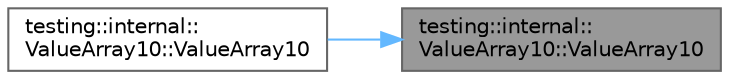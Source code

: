 digraph "testing::internal::ValueArray10::ValueArray10"
{
 // LATEX_PDF_SIZE
  bgcolor="transparent";
  edge [fontname=Helvetica,fontsize=10,labelfontname=Helvetica,labelfontsize=10];
  node [fontname=Helvetica,fontsize=10,shape=box,height=0.2,width=0.4];
  rankdir="RL";
  Node1 [id="Node000001",label="testing::internal::\lValueArray10::ValueArray10",height=0.2,width=0.4,color="gray40", fillcolor="grey60", style="filled", fontcolor="black",tooltip=" "];
  Node1 -> Node2 [id="edge1_Node000001_Node000002",dir="back",color="steelblue1",style="solid",tooltip=" "];
  Node2 [id="Node000002",label="testing::internal::\lValueArray10::ValueArray10",height=0.2,width=0.4,color="grey40", fillcolor="white", style="filled",URL="$classtesting_1_1internal_1_1_value_array10.html#a05195c20e50321e51b2502c71c5ec8fa",tooltip=" "];
}
